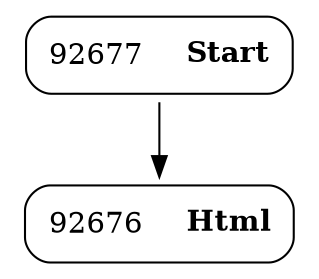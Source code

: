 digraph ast {
node [shape=none];
92677 [label=<<TABLE border='1' cellspacing='0' cellpadding='10' style='rounded' ><TR><TD border='0'>92677</TD><TD border='0'><B>Start</B></TD></TR></TABLE>>];
92677 -> 92676 [weight=2];
92676 [label=<<TABLE border='1' cellspacing='0' cellpadding='10' style='rounded' ><TR><TD border='0'>92676</TD><TD border='0'><B>Html</B></TD></TR></TABLE>>];
}
